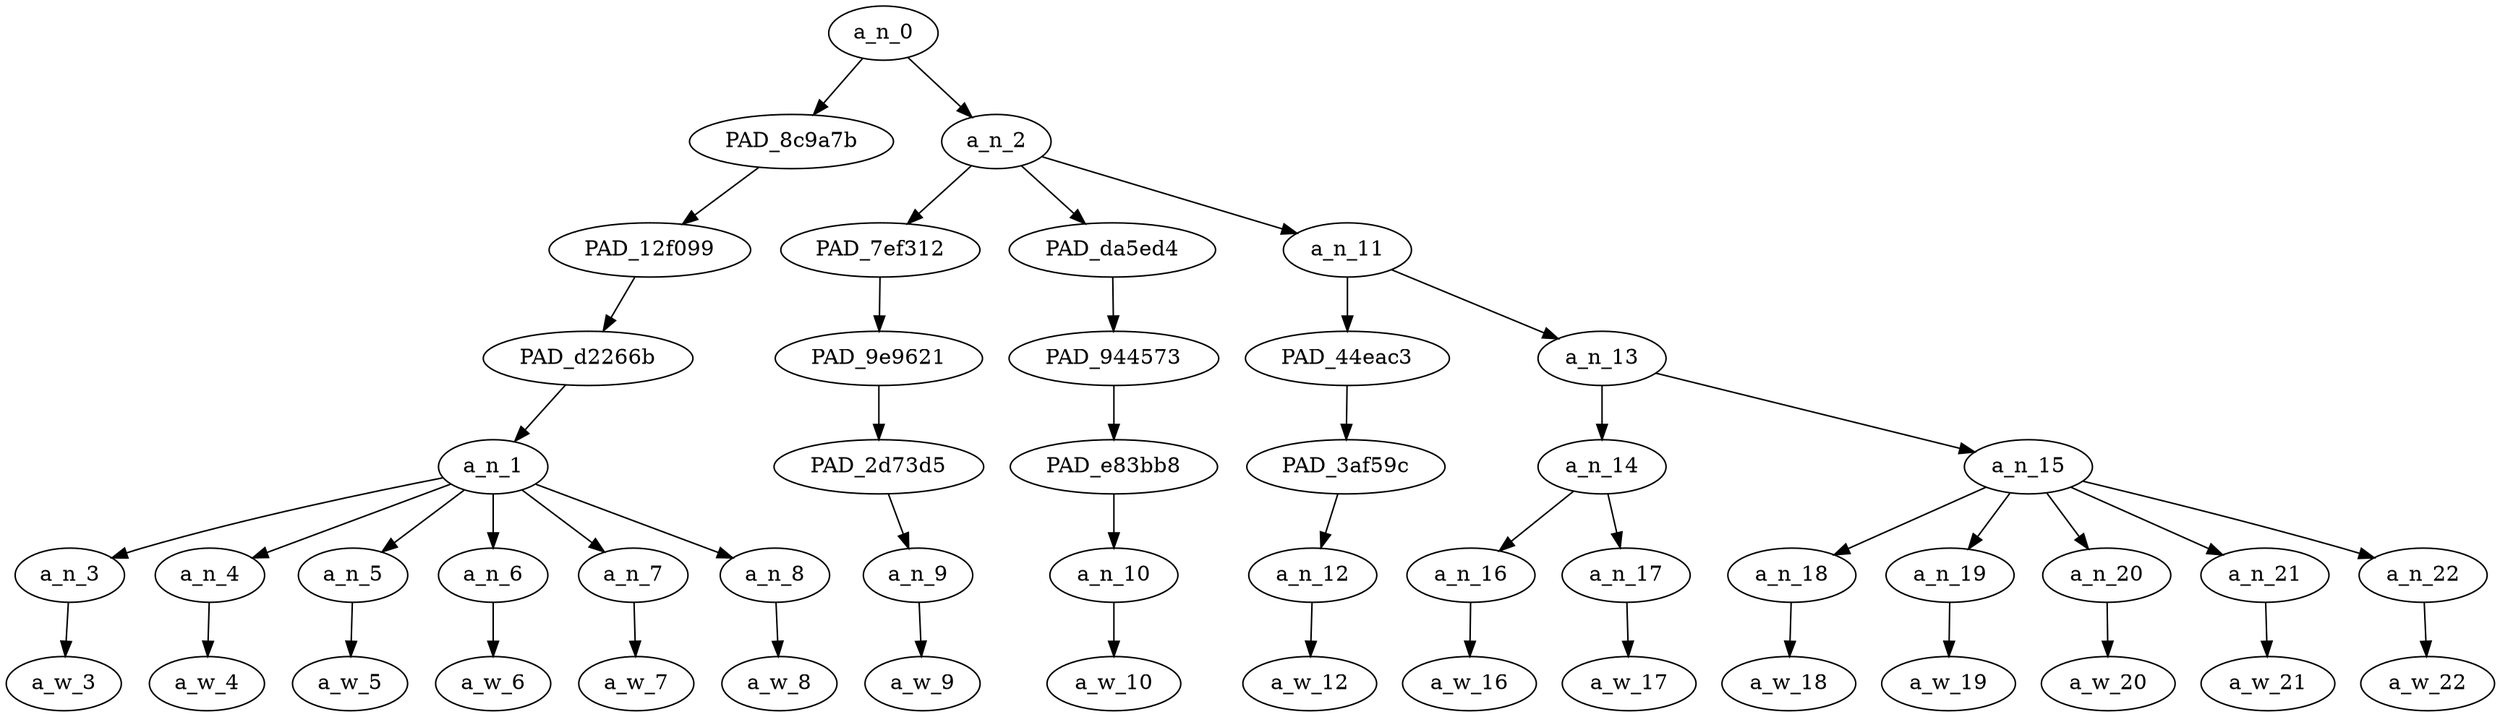 strict digraph "" {
	a_n_0	[div_dir=1,
		index=0,
		level=6,
		pos="5.020833333333334,6!",
		text_span="[0, 1, 2, 3, 4, 5, 6, 7, 8, 9, 10, 11, 12, 13, 14, 15]",
		value=1.00000002];
	PAD_8c9a7b	[div_dir=-1,
		index=0,
		level=5,
		pos="2.5,5!",
		text_span="[0, 1, 2, 3, 4, 5]",
		value=0.45205772];
	a_n_0 -> PAD_8c9a7b;
	a_n_2	[div_dir=1,
		index=1,
		level=5,
		pos="7.541666666666667,5!",
		text_span="[6, 7, 8, 9, 10, 11, 12, 13, 14, 15]",
		value=0.54760794];
	a_n_0 -> a_n_2;
	PAD_12f099	[div_dir=-1,
		index=0,
		level=4,
		pos="2.5,4!",
		text_span="[0, 1, 2, 3, 4, 5]",
		value=0.45205772];
	PAD_8c9a7b -> PAD_12f099;
	PAD_d2266b	[div_dir=-1,
		index=0,
		level=3,
		pos="2.5,3!",
		text_span="[0, 1, 2, 3, 4, 5]",
		value=0.45205772];
	PAD_12f099 -> PAD_d2266b;
	a_n_1	[div_dir=-1,
		index=0,
		level=2,
		pos="2.5,2!",
		text_span="[0, 1, 2, 3, 4, 5]",
		value=0.45205772];
	PAD_d2266b -> a_n_1;
	a_n_3	[div_dir=1,
		index=0,
		level=1,
		pos="0.0,1!",
		text_span="[0]",
		value=0.04481674];
	a_n_1 -> a_n_3;
	a_n_4	[div_dir=-1,
		index=1,
		level=1,
		pos="1.0,1!",
		text_span="[1]",
		value=0.07369381];
	a_n_1 -> a_n_4;
	a_n_5	[div_dir=1,
		index=2,
		level=1,
		pos="2.0,1!",
		text_span="[2]",
		value=0.05077427];
	a_n_1 -> a_n_5;
	a_n_6	[div_dir=1,
		index=3,
		level=1,
		pos="3.0,1!",
		text_span="[3]",
		value=0.08344675];
	a_n_1 -> a_n_6;
	a_n_7	[div_dir=-1,
		index=4,
		level=1,
		pos="4.0,1!",
		text_span="[4]",
		value=0.11193246];
	a_n_1 -> a_n_7;
	a_n_8	[div_dir=1,
		index=5,
		level=1,
		pos="5.0,1!",
		text_span="[5]",
		value=0.08732939];
	a_n_1 -> a_n_8;
	a_w_3	[div_dir=0,
		index=0,
		level=0,
		pos="0,0!",
		text_span="[0]",
		value=i];
	a_n_3 -> a_w_3;
	a_w_4	[div_dir=0,
		index=1,
		level=0,
		pos="1,0!",
		text_span="[1]",
		value=’];
	a_n_4 -> a_w_4;
	a_w_5	[div_dir=0,
		index=2,
		level=0,
		pos="2,0!",
		text_span="[2]",
		value=m];
	a_n_5 -> a_w_5;
	a_w_6	[div_dir=0,
		index=3,
		level=0,
		pos="3,0!",
		text_span="[3]",
		value=sorry];
	a_n_6 -> a_w_6;
	a_w_7	[div_dir=0,
		index=4,
		level=0,
		pos="4,0!",
		text_span="[4]",
		value=gay];
	a_n_7 -> a_w_7;
	a_w_8	[div_dir=0,
		index=5,
		level=0,
		pos="5,0!",
		text_span="[5]",
		value=community];
	a_n_8 -> a_w_8;
	PAD_7ef312	[div_dir=1,
		index=1,
		level=4,
		pos="6.0,4!",
		text_span="[6]",
		value=0.05709020];
	a_n_2 -> PAD_7ef312;
	PAD_da5ed4	[div_dir=1,
		index=2,
		level=4,
		pos="7.0,4!",
		text_span="[7]",
		value=0.04570498];
	a_n_2 -> PAD_da5ed4;
	a_n_11	[div_dir=1,
		index=3,
		level=4,
		pos="9.625,4!",
		text_span="[8, 9, 10, 11, 12, 13, 14, 15]",
		value=0.44435624];
	a_n_2 -> a_n_11;
	PAD_9e9621	[div_dir=1,
		index=1,
		level=3,
		pos="6.0,3!",
		text_span="[6]",
		value=0.05709020];
	PAD_7ef312 -> PAD_9e9621;
	PAD_2d73d5	[div_dir=1,
		index=1,
		level=2,
		pos="6.0,2!",
		text_span="[6]",
		value=0.05709020];
	PAD_9e9621 -> PAD_2d73d5;
	a_n_9	[div_dir=1,
		index=6,
		level=1,
		pos="6.0,1!",
		text_span="[6]",
		value=0.05709020];
	PAD_2d73d5 -> a_n_9;
	a_w_9	[div_dir=0,
		index=6,
		level=0,
		pos="6,0!",
		text_span="[6]",
		value=call];
	a_n_9 -> a_w_9;
	PAD_944573	[div_dir=1,
		index=2,
		level=3,
		pos="7.0,3!",
		text_span="[7]",
		value=0.04570498];
	PAD_da5ed4 -> PAD_944573;
	PAD_e83bb8	[div_dir=1,
		index=2,
		level=2,
		pos="7.0,2!",
		text_span="[7]",
		value=0.04570498];
	PAD_944573 -> PAD_e83bb8;
	a_n_10	[div_dir=1,
		index=7,
		level=1,
		pos="7.0,1!",
		text_span="[7]",
		value=0.04570498];
	PAD_e83bb8 -> a_n_10;
	a_w_10	[div_dir=0,
		index=7,
		level=0,
		pos="7,0!",
		text_span="[7]",
		value=me];
	a_n_10 -> a_w_10;
	PAD_44eac3	[div_dir=1,
		index=3,
		level=3,
		pos="8.0,3!",
		text_span="[8]",
		value=0.03797333];
	a_n_11 -> PAD_44eac3;
	a_n_13	[div_dir=1,
		index=4,
		level=3,
		pos="11.25,3!",
		text_span="[9, 10, 11, 12, 13, 14, 15]",
		value=0.40605505];
	a_n_11 -> a_n_13;
	PAD_3af59c	[div_dir=1,
		index=3,
		level=2,
		pos="8.0,2!",
		text_span="[8]",
		value=0.03797333];
	PAD_44eac3 -> PAD_3af59c;
	a_n_12	[div_dir=1,
		index=8,
		level=1,
		pos="8.0,1!",
		text_span="[8]",
		value=0.03797333];
	PAD_3af59c -> a_n_12;
	a_w_12	[div_dir=0,
		index=8,
		level=0,
		pos="8,0!",
		text_span="[8]",
		value=by];
	a_n_12 -> a_w_12;
	a_n_14	[div_dir=1,
		index=4,
		level=2,
		pos="9.5,2!",
		text_span="[9, 10]",
		value=0.09533117];
	a_n_13 -> a_n_14;
	a_n_15	[div_dir=1,
		index=5,
		level=2,
		pos="13.0,2!",
		text_span="[11, 12, 13, 14, 15]",
		value=0.31042207];
	a_n_13 -> a_n_15;
	a_n_16	[div_dir=1,
		index=9,
		level=1,
		pos="9.0,1!",
		text_span="[9]",
		value=0.04083095];
	a_n_14 -> a_n_16;
	a_n_17	[div_dir=1,
		index=10,
		level=1,
		pos="10.0,1!",
		text_span="[10]",
		value=0.05426955];
	a_n_14 -> a_n_17;
	a_w_16	[div_dir=0,
		index=9,
		level=0,
		pos="9,0!",
		text_span="[9]",
		value=my];
	a_n_16 -> a_w_16;
	a_w_17	[div_dir=0,
		index=10,
		level=0,
		pos="10,0!",
		text_span="[10]",
		value=name];
	a_n_17 -> a_w_17;
	a_n_18	[div_dir=1,
		index=11,
		level=1,
		pos="11.0,1!",
		text_span="[11]",
		value=0.04653054];
	a_n_15 -> a_n_18;
	a_n_19	[div_dir=-1,
		index=12,
		level=1,
		pos="12.0,1!",
		text_span="[12]",
		value=0.06583500];
	a_n_15 -> a_n_19;
	a_n_20	[div_dir=1,
		index=13,
		level=1,
		pos="13.0,1!",
		text_span="[13]",
		value=0.03770233];
	a_n_15 -> a_n_20;
	a_n_21	[div_dir=1,
		index=14,
		level=1,
		pos="14.0,1!",
		text_span="[14]",
		value=0.05179691];
	a_n_15 -> a_n_21;
	a_n_22	[div_dir=-1,
		index=15,
		level=1,
		pos="15.0,1!",
		text_span="[15]",
		value=0.10834486];
	a_n_15 -> a_n_22;
	a_w_18	[div_dir=0,
		index=11,
		level=0,
		pos="11,0!",
		text_span="[11]",
		value=wasn];
	a_n_18 -> a_w_18;
	a_w_19	[div_dir=0,
		index=12,
		level=0,
		pos="12,0!",
		text_span="[12]",
		value=’1];
	a_n_19 -> a_w_19;
	a_w_20	[div_dir=0,
		index=13,
		level=0,
		pos="13,0!",
		text_span="[13]",
		value=t];
	a_n_20 -> a_w_20;
	a_w_21	[div_dir=0,
		index=14,
		level=0,
		pos="14,0!",
		text_span="[14]",
		value=it];
	a_n_21 -> a_w_21;
	a_w_22	[div_dir=0,
		index=15,
		level=0,
		pos="15,0!",
		text_span="[15]",
		value=fam];
	a_n_22 -> a_w_22;
}
